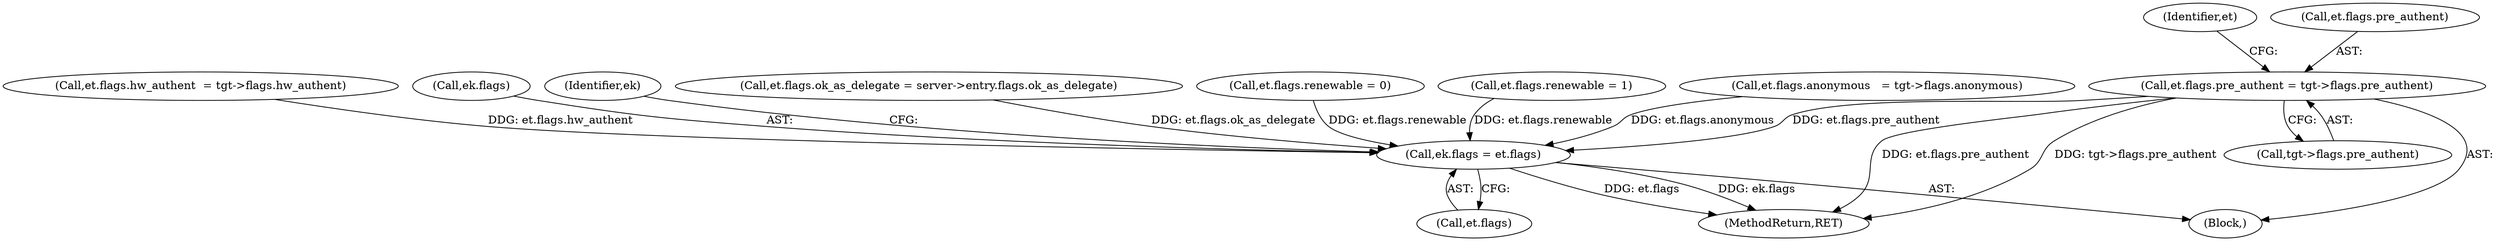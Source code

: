 digraph "0_heimdal_b1e699103f08d6a0ca46a122193c9da65f6cf837_1@pointer" {
"1000594" [label="(Call,et.flags.pre_authent = tgt->flags.pre_authent)"];
"1000861" [label="(Call,ek.flags = et.flags)"];
"1001127" [label="(MethodReturn,RET)"];
"1000608" [label="(Identifier,et)"];
"1000134" [label="(Block,)"];
"1000865" [label="(Call,et.flags)"];
"1000627" [label="(Call,et.flags.ok_as_delegate = server->entry.flags.ok_as_delegate)"];
"1000587" [label="(Call,et.flags.renewable = 0)"];
"1000410" [label="(Call,et.flags.renewable = 1)"];
"1000616" [label="(Call,et.flags.anonymous   = tgt->flags.anonymous)"];
"1000605" [label="(Call,et.flags.hw_authent  = tgt->flags.hw_authent)"];
"1000600" [label="(Call,tgt->flags.pre_authent)"];
"1000862" [label="(Call,ek.flags)"];
"1000594" [label="(Call,et.flags.pre_authent = tgt->flags.pre_authent)"];
"1000870" [label="(Identifier,ek)"];
"1000595" [label="(Call,et.flags.pre_authent)"];
"1000861" [label="(Call,ek.flags = et.flags)"];
"1000594" -> "1000134"  [label="AST: "];
"1000594" -> "1000600"  [label="CFG: "];
"1000595" -> "1000594"  [label="AST: "];
"1000600" -> "1000594"  [label="AST: "];
"1000608" -> "1000594"  [label="CFG: "];
"1000594" -> "1001127"  [label="DDG: et.flags.pre_authent"];
"1000594" -> "1001127"  [label="DDG: tgt->flags.pre_authent"];
"1000594" -> "1000861"  [label="DDG: et.flags.pre_authent"];
"1000861" -> "1000134"  [label="AST: "];
"1000861" -> "1000865"  [label="CFG: "];
"1000862" -> "1000861"  [label="AST: "];
"1000865" -> "1000861"  [label="AST: "];
"1000870" -> "1000861"  [label="CFG: "];
"1000861" -> "1001127"  [label="DDG: et.flags"];
"1000861" -> "1001127"  [label="DDG: ek.flags"];
"1000616" -> "1000861"  [label="DDG: et.flags.anonymous"];
"1000587" -> "1000861"  [label="DDG: et.flags.renewable"];
"1000627" -> "1000861"  [label="DDG: et.flags.ok_as_delegate"];
"1000605" -> "1000861"  [label="DDG: et.flags.hw_authent"];
"1000410" -> "1000861"  [label="DDG: et.flags.renewable"];
}
